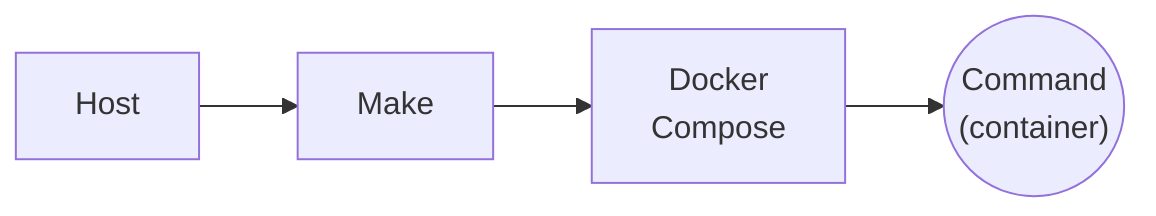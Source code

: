 graph LR
    host[Host]-->make[Make]
    make-->docker["Docker
    Compose"]
    docker-->container(("Command
    (container)"))